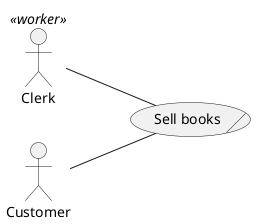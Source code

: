 @startuml
	skinparam stereotypePosition bottom
	left to right direction
	(Sell books)/ as sb
	Clerk <<worker>> as w
	actor Customer as c
	c -- (sb)
	w -- (sb)
@enduml